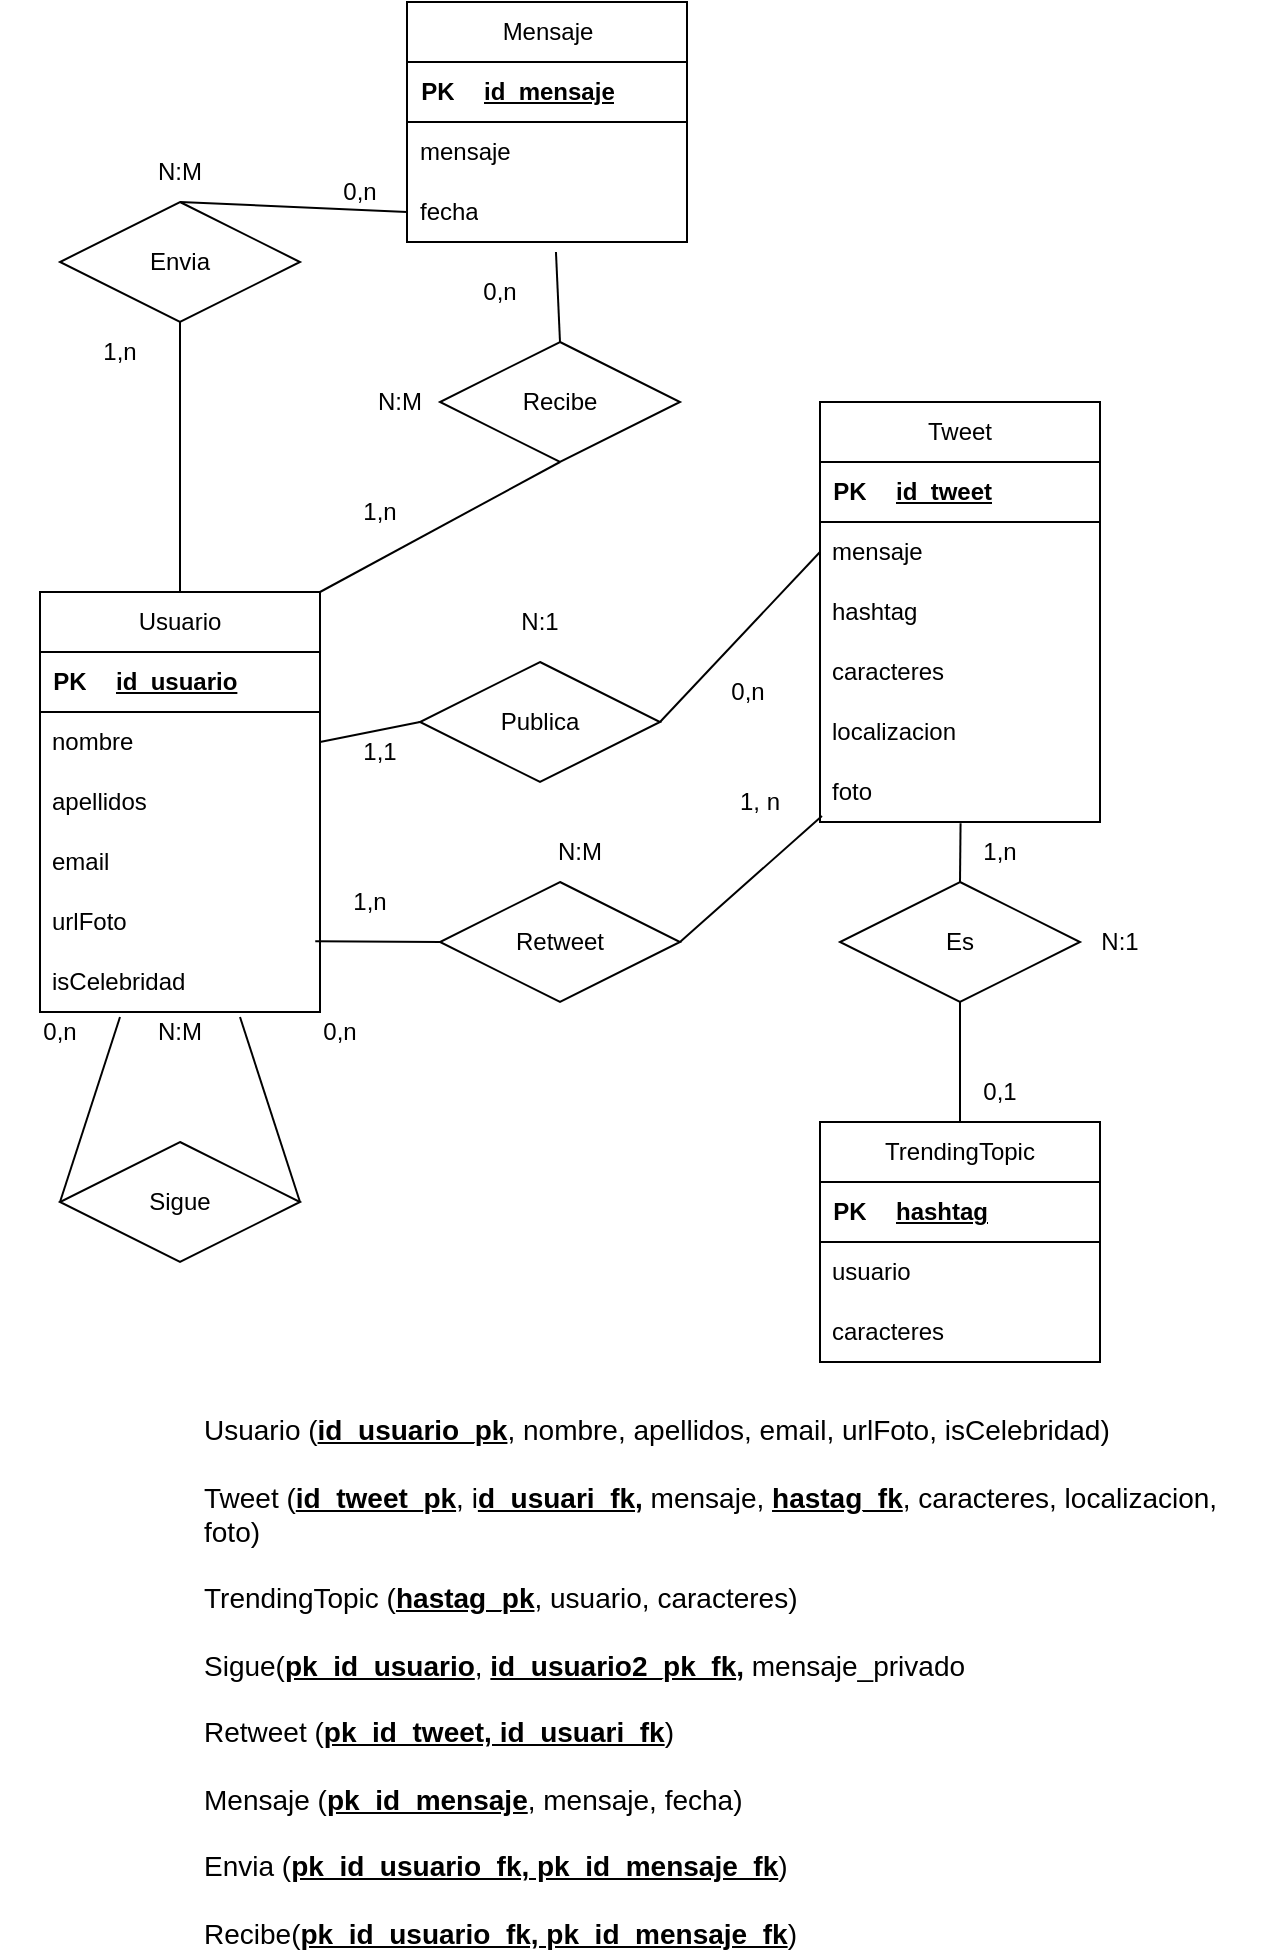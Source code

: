 <mxfile version="22.0.6" type="github">
  <diagram name="Página-1" id="OgZP_NbM3yokd9PwE1lo">
    <mxGraphModel dx="1988" dy="1881" grid="1" gridSize="10" guides="1" tooltips="1" connect="1" arrows="1" fold="1" page="1" pageScale="1" pageWidth="827" pageHeight="1169" math="0" shadow="0">
      <root>
        <mxCell id="0" />
        <mxCell id="1" parent="0" />
        <mxCell id="s13MQNfYXoc7W4M39cxg-8" value="Tweet" style="swimlane;fontStyle=0;childLayout=stackLayout;horizontal=1;startSize=30;horizontalStack=0;resizeParent=1;resizeParentMax=0;resizeLast=0;collapsible=1;marginBottom=0;whiteSpace=wrap;html=1;" parent="1" vertex="1">
          <mxGeometry x="450" y="50" width="140" height="210" as="geometry" />
        </mxCell>
        <mxCell id="s13MQNfYXoc7W4M39cxg-9" value="" style="shape=table;startSize=0;container=1;collapsible=1;childLayout=tableLayout;fixedRows=1;rowLines=0;fontStyle=0;align=center;resizeLast=1;strokeColor=none;fillColor=none;collapsible=0;" parent="s13MQNfYXoc7W4M39cxg-8" vertex="1">
          <mxGeometry y="30" width="140" height="30" as="geometry" />
        </mxCell>
        <mxCell id="s13MQNfYXoc7W4M39cxg-10" value="" style="shape=tableRow;horizontal=0;startSize=0;swimlaneHead=0;swimlaneBody=0;fillColor=none;collapsible=0;dropTarget=0;points=[[0,0.5],[1,0.5]];portConstraint=eastwest;top=0;left=0;right=0;bottom=1;" parent="s13MQNfYXoc7W4M39cxg-9" vertex="1">
          <mxGeometry width="140" height="30" as="geometry" />
        </mxCell>
        <mxCell id="s13MQNfYXoc7W4M39cxg-11" value="PK" style="shape=partialRectangle;connectable=0;fillColor=none;top=0;left=0;bottom=0;right=0;fontStyle=1;overflow=hidden;whiteSpace=wrap;html=1;" parent="s13MQNfYXoc7W4M39cxg-10" vertex="1">
          <mxGeometry width="30" height="30" as="geometry">
            <mxRectangle width="30" height="30" as="alternateBounds" />
          </mxGeometry>
        </mxCell>
        <mxCell id="s13MQNfYXoc7W4M39cxg-12" value="id_tweet" style="shape=partialRectangle;connectable=0;fillColor=none;top=0;left=0;bottom=0;right=0;align=left;spacingLeft=6;fontStyle=5;overflow=hidden;whiteSpace=wrap;html=1;" parent="s13MQNfYXoc7W4M39cxg-10" vertex="1">
          <mxGeometry x="30" width="110" height="30" as="geometry">
            <mxRectangle width="110" height="30" as="alternateBounds" />
          </mxGeometry>
        </mxCell>
        <mxCell id="s13MQNfYXoc7W4M39cxg-14" value="mensaje" style="text;strokeColor=none;fillColor=none;align=left;verticalAlign=middle;spacingLeft=4;spacingRight=4;overflow=hidden;points=[[0,0.5],[1,0.5]];portConstraint=eastwest;rotatable=0;whiteSpace=wrap;html=1;" parent="s13MQNfYXoc7W4M39cxg-8" vertex="1">
          <mxGeometry y="60" width="140" height="30" as="geometry" />
        </mxCell>
        <mxCell id="s13MQNfYXoc7W4M39cxg-15" value="hashtag" style="text;strokeColor=none;fillColor=none;align=left;verticalAlign=middle;spacingLeft=4;spacingRight=4;overflow=hidden;points=[[0,0.5],[1,0.5]];portConstraint=eastwest;rotatable=0;whiteSpace=wrap;html=1;" parent="s13MQNfYXoc7W4M39cxg-8" vertex="1">
          <mxGeometry y="90" width="140" height="30" as="geometry" />
        </mxCell>
        <mxCell id="s13MQNfYXoc7W4M39cxg-16" value="caracteres" style="text;strokeColor=none;fillColor=none;align=left;verticalAlign=middle;spacingLeft=4;spacingRight=4;overflow=hidden;points=[[0,0.5],[1,0.5]];portConstraint=eastwest;rotatable=0;whiteSpace=wrap;html=1;" parent="s13MQNfYXoc7W4M39cxg-8" vertex="1">
          <mxGeometry y="120" width="140" height="30" as="geometry" />
        </mxCell>
        <mxCell id="s13MQNfYXoc7W4M39cxg-56" value="localizacion" style="text;strokeColor=none;fillColor=none;align=left;verticalAlign=middle;spacingLeft=4;spacingRight=4;overflow=hidden;points=[[0,0.5],[1,0.5]];portConstraint=eastwest;rotatable=0;whiteSpace=wrap;html=1;" parent="s13MQNfYXoc7W4M39cxg-8" vertex="1">
          <mxGeometry y="150" width="140" height="30" as="geometry" />
        </mxCell>
        <mxCell id="s13MQNfYXoc7W4M39cxg-17" value="foto" style="text;strokeColor=none;fillColor=none;align=left;verticalAlign=middle;spacingLeft=4;spacingRight=4;overflow=hidden;points=[[0,0.5],[1,0.5]];portConstraint=eastwest;rotatable=0;whiteSpace=wrap;html=1;" parent="s13MQNfYXoc7W4M39cxg-8" vertex="1">
          <mxGeometry y="180" width="140" height="30" as="geometry" />
        </mxCell>
        <mxCell id="s13MQNfYXoc7W4M39cxg-19" value="Usuario" style="swimlane;fontStyle=0;childLayout=stackLayout;horizontal=1;startSize=30;horizontalStack=0;resizeParent=1;resizeParentMax=0;resizeLast=0;collapsible=1;marginBottom=0;whiteSpace=wrap;html=1;" parent="1" vertex="1">
          <mxGeometry x="60" y="145" width="140" height="210" as="geometry" />
        </mxCell>
        <mxCell id="s13MQNfYXoc7W4M39cxg-20" value="" style="shape=table;startSize=0;container=1;collapsible=1;childLayout=tableLayout;fixedRows=1;rowLines=0;fontStyle=0;align=center;resizeLast=1;strokeColor=none;fillColor=none;collapsible=0;" parent="s13MQNfYXoc7W4M39cxg-19" vertex="1">
          <mxGeometry y="30" width="140" height="30" as="geometry" />
        </mxCell>
        <mxCell id="s13MQNfYXoc7W4M39cxg-21" value="" style="shape=tableRow;horizontal=0;startSize=0;swimlaneHead=0;swimlaneBody=0;fillColor=none;collapsible=0;dropTarget=0;points=[[0,0.5],[1,0.5]];portConstraint=eastwest;top=0;left=0;right=0;bottom=1;" parent="s13MQNfYXoc7W4M39cxg-20" vertex="1">
          <mxGeometry width="140" height="30" as="geometry" />
        </mxCell>
        <mxCell id="s13MQNfYXoc7W4M39cxg-22" value="PK" style="shape=partialRectangle;connectable=0;fillColor=none;top=0;left=0;bottom=0;right=0;fontStyle=1;overflow=hidden;whiteSpace=wrap;html=1;" parent="s13MQNfYXoc7W4M39cxg-21" vertex="1">
          <mxGeometry width="30" height="30" as="geometry">
            <mxRectangle width="30" height="30" as="alternateBounds" />
          </mxGeometry>
        </mxCell>
        <mxCell id="s13MQNfYXoc7W4M39cxg-23" value="id_usuario" style="shape=partialRectangle;connectable=0;fillColor=none;top=0;left=0;bottom=0;right=0;align=left;spacingLeft=6;fontStyle=5;overflow=hidden;whiteSpace=wrap;html=1;" parent="s13MQNfYXoc7W4M39cxg-21" vertex="1">
          <mxGeometry x="30" width="110" height="30" as="geometry">
            <mxRectangle width="110" height="30" as="alternateBounds" />
          </mxGeometry>
        </mxCell>
        <mxCell id="s13MQNfYXoc7W4M39cxg-24" value="nombre" style="text;strokeColor=none;fillColor=none;align=left;verticalAlign=middle;spacingLeft=4;spacingRight=4;overflow=hidden;points=[[0,0.5],[1,0.5]];portConstraint=eastwest;rotatable=0;whiteSpace=wrap;html=1;" parent="s13MQNfYXoc7W4M39cxg-19" vertex="1">
          <mxGeometry y="60" width="140" height="30" as="geometry" />
        </mxCell>
        <mxCell id="s13MQNfYXoc7W4M39cxg-25" value="apellidos" style="text;strokeColor=none;fillColor=none;align=left;verticalAlign=middle;spacingLeft=4;spacingRight=4;overflow=hidden;points=[[0,0.5],[1,0.5]];portConstraint=eastwest;rotatable=0;whiteSpace=wrap;html=1;" parent="s13MQNfYXoc7W4M39cxg-19" vertex="1">
          <mxGeometry y="90" width="140" height="30" as="geometry" />
        </mxCell>
        <mxCell id="mRNTsra2dq2ffMZ_S3t9-1" value="email" style="text;strokeColor=none;fillColor=none;align=left;verticalAlign=middle;spacingLeft=4;spacingRight=4;overflow=hidden;points=[[0,0.5],[1,0.5]];portConstraint=eastwest;rotatable=0;whiteSpace=wrap;html=1;" parent="s13MQNfYXoc7W4M39cxg-19" vertex="1">
          <mxGeometry y="120" width="140" height="30" as="geometry" />
        </mxCell>
        <mxCell id="559qUEmDnsinvbpg32ZU-1" value="urlFoto" style="text;strokeColor=none;fillColor=none;align=left;verticalAlign=middle;spacingLeft=4;spacingRight=4;overflow=hidden;points=[[0,0.5],[1,0.5]];portConstraint=eastwest;rotatable=0;whiteSpace=wrap;html=1;" vertex="1" parent="s13MQNfYXoc7W4M39cxg-19">
          <mxGeometry y="150" width="140" height="30" as="geometry" />
        </mxCell>
        <mxCell id="s13MQNfYXoc7W4M39cxg-26" value="isCelebridad" style="text;strokeColor=none;fillColor=none;align=left;verticalAlign=middle;spacingLeft=4;spacingRight=4;overflow=hidden;points=[[0,0.5],[1,0.5]];portConstraint=eastwest;rotatable=0;whiteSpace=wrap;html=1;" parent="s13MQNfYXoc7W4M39cxg-19" vertex="1">
          <mxGeometry y="180" width="140" height="30" as="geometry" />
        </mxCell>
        <mxCell id="s13MQNfYXoc7W4M39cxg-31" value="TrendingTopic" style="swimlane;fontStyle=0;childLayout=stackLayout;horizontal=1;startSize=30;horizontalStack=0;resizeParent=1;resizeParentMax=0;resizeLast=0;collapsible=1;marginBottom=0;whiteSpace=wrap;html=1;" parent="1" vertex="1">
          <mxGeometry x="450" y="410" width="140" height="120" as="geometry" />
        </mxCell>
        <mxCell id="s13MQNfYXoc7W4M39cxg-32" value="" style="shape=table;startSize=0;container=1;collapsible=1;childLayout=tableLayout;fixedRows=1;rowLines=0;fontStyle=0;align=center;resizeLast=1;strokeColor=none;fillColor=none;collapsible=0;" parent="s13MQNfYXoc7W4M39cxg-31" vertex="1">
          <mxGeometry y="30" width="140" height="30" as="geometry" />
        </mxCell>
        <mxCell id="s13MQNfYXoc7W4M39cxg-33" value="" style="shape=tableRow;horizontal=0;startSize=0;swimlaneHead=0;swimlaneBody=0;fillColor=none;collapsible=0;dropTarget=0;points=[[0,0.5],[1,0.5]];portConstraint=eastwest;top=0;left=0;right=0;bottom=1;" parent="s13MQNfYXoc7W4M39cxg-32" vertex="1">
          <mxGeometry width="140" height="30" as="geometry" />
        </mxCell>
        <mxCell id="s13MQNfYXoc7W4M39cxg-34" value="PK" style="shape=partialRectangle;connectable=0;fillColor=none;top=0;left=0;bottom=0;right=0;fontStyle=1;overflow=hidden;whiteSpace=wrap;html=1;" parent="s13MQNfYXoc7W4M39cxg-33" vertex="1">
          <mxGeometry width="30" height="30" as="geometry">
            <mxRectangle width="30" height="30" as="alternateBounds" />
          </mxGeometry>
        </mxCell>
        <mxCell id="s13MQNfYXoc7W4M39cxg-35" value="hashtag" style="shape=partialRectangle;connectable=0;fillColor=none;top=0;left=0;bottom=0;right=0;align=left;spacingLeft=6;fontStyle=5;overflow=hidden;whiteSpace=wrap;html=1;" parent="s13MQNfYXoc7W4M39cxg-33" vertex="1">
          <mxGeometry x="30" width="110" height="30" as="geometry">
            <mxRectangle width="110" height="30" as="alternateBounds" />
          </mxGeometry>
        </mxCell>
        <mxCell id="s13MQNfYXoc7W4M39cxg-36" value="usuario" style="text;strokeColor=none;fillColor=none;align=left;verticalAlign=middle;spacingLeft=4;spacingRight=4;overflow=hidden;points=[[0,0.5],[1,0.5]];portConstraint=eastwest;rotatable=0;whiteSpace=wrap;html=1;" parent="s13MQNfYXoc7W4M39cxg-31" vertex="1">
          <mxGeometry y="60" width="140" height="30" as="geometry" />
        </mxCell>
        <mxCell id="s13MQNfYXoc7W4M39cxg-40" value="caracteres" style="text;strokeColor=none;fillColor=none;align=left;verticalAlign=middle;spacingLeft=4;spacingRight=4;overflow=hidden;points=[[0,0.5],[1,0.5]];portConstraint=eastwest;rotatable=0;whiteSpace=wrap;html=1;" parent="s13MQNfYXoc7W4M39cxg-31" vertex="1">
          <mxGeometry y="90" width="140" height="30" as="geometry" />
        </mxCell>
        <mxCell id="s13MQNfYXoc7W4M39cxg-43" value="Publica" style="shape=rhombus;perimeter=rhombusPerimeter;whiteSpace=wrap;html=1;align=center;" parent="1" vertex="1">
          <mxGeometry x="250" y="180" width="120" height="60" as="geometry" />
        </mxCell>
        <mxCell id="s13MQNfYXoc7W4M39cxg-44" value="Es" style="shape=rhombus;perimeter=rhombusPerimeter;whiteSpace=wrap;html=1;align=center;" parent="1" vertex="1">
          <mxGeometry x="460" y="290" width="120" height="60" as="geometry" />
        </mxCell>
        <mxCell id="s13MQNfYXoc7W4M39cxg-45" value="Sigue" style="shape=rhombus;perimeter=rhombusPerimeter;whiteSpace=wrap;html=1;align=center;" parent="1" vertex="1">
          <mxGeometry x="70" y="420" width="120" height="60" as="geometry" />
        </mxCell>
        <mxCell id="s13MQNfYXoc7W4M39cxg-46" value="" style="endArrow=none;html=1;rounded=0;entryX=0;entryY=0.5;entryDx=0;entryDy=0;exitX=0;exitY=0.25;exitDx=0;exitDy=0;" parent="1" source="s13MQNfYXoc7W4M39cxg-61" target="s13MQNfYXoc7W4M39cxg-45" edge="1">
          <mxGeometry width="50" height="50" relative="1" as="geometry">
            <mxPoint x="190" y="310" as="sourcePoint" />
            <mxPoint x="240" y="260" as="targetPoint" />
          </mxGeometry>
        </mxCell>
        <mxCell id="s13MQNfYXoc7W4M39cxg-48" value="" style="endArrow=none;html=1;rounded=0;entryX=1;entryY=0.5;entryDx=0;entryDy=0;exitX=1;exitY=0.25;exitDx=0;exitDy=0;" parent="1" source="s13MQNfYXoc7W4M39cxg-61" target="s13MQNfYXoc7W4M39cxg-45" edge="1">
          <mxGeometry width="50" height="50" relative="1" as="geometry">
            <mxPoint x="119" y="203" as="sourcePoint" />
            <mxPoint x="60" y="300" as="targetPoint" />
          </mxGeometry>
        </mxCell>
        <mxCell id="s13MQNfYXoc7W4M39cxg-49" value="" style="endArrow=none;html=1;rounded=0;entryX=0;entryY=0.5;entryDx=0;entryDy=0;exitX=1;exitY=0.5;exitDx=0;exitDy=0;" parent="1" source="s13MQNfYXoc7W4M39cxg-24" target="s13MQNfYXoc7W4M39cxg-43" edge="1">
          <mxGeometry width="50" height="50" relative="1" as="geometry">
            <mxPoint x="139" y="213" as="sourcePoint" />
            <mxPoint x="80" y="330" as="targetPoint" />
          </mxGeometry>
        </mxCell>
        <mxCell id="s13MQNfYXoc7W4M39cxg-50" value="" style="endArrow=none;html=1;rounded=0;entryX=0;entryY=0.5;entryDx=0;entryDy=0;exitX=1;exitY=0.5;exitDx=0;exitDy=0;" parent="1" source="s13MQNfYXoc7W4M39cxg-43" edge="1">
          <mxGeometry width="50" height="50" relative="1" as="geometry">
            <mxPoint x="320" y="260" as="sourcePoint" />
            <mxPoint x="450" y="125" as="targetPoint" />
          </mxGeometry>
        </mxCell>
        <mxCell id="s13MQNfYXoc7W4M39cxg-54" value="" style="endArrow=none;html=1;rounded=0;entryX=0.5;entryY=0;entryDx=0;entryDy=0;exitX=0.502;exitY=1.02;exitDx=0;exitDy=0;exitPerimeter=0;" parent="1" source="s13MQNfYXoc7W4M39cxg-17" target="s13MQNfYXoc7W4M39cxg-44" edge="1">
          <mxGeometry width="50" height="50" relative="1" as="geometry">
            <mxPoint x="500" y="250" as="sourcePoint" />
            <mxPoint x="200" y="330" as="targetPoint" />
          </mxGeometry>
        </mxCell>
        <mxCell id="s13MQNfYXoc7W4M39cxg-55" value="" style="endArrow=none;html=1;rounded=0;entryX=0.5;entryY=1;entryDx=0;entryDy=0;exitX=0.5;exitY=0;exitDx=0;exitDy=0;" parent="1" source="s13MQNfYXoc7W4M39cxg-31" target="s13MQNfYXoc7W4M39cxg-44" edge="1">
          <mxGeometry width="50" height="50" relative="1" as="geometry">
            <mxPoint x="152" y="223" as="sourcePoint" />
            <mxPoint x="210" y="340" as="targetPoint" />
          </mxGeometry>
        </mxCell>
        <mxCell id="s13MQNfYXoc7W4M39cxg-57" value="0,n" style="text;html=1;strokeColor=none;fillColor=none;align=center;verticalAlign=middle;whiteSpace=wrap;rounded=0;" parent="1" vertex="1">
          <mxGeometry x="180" y="350" width="60" height="30" as="geometry" />
        </mxCell>
        <mxCell id="s13MQNfYXoc7W4M39cxg-58" value="0,n" style="text;html=1;strokeColor=none;fillColor=none;align=center;verticalAlign=middle;whiteSpace=wrap;rounded=0;" parent="1" vertex="1">
          <mxGeometry x="40" y="350" width="60" height="30" as="geometry" />
        </mxCell>
        <mxCell id="s13MQNfYXoc7W4M39cxg-59" value="1,1" style="text;html=1;strokeColor=none;fillColor=none;align=center;verticalAlign=middle;whiteSpace=wrap;rounded=0;" parent="1" vertex="1">
          <mxGeometry x="200" y="210" width="60" height="30" as="geometry" />
        </mxCell>
        <mxCell id="s13MQNfYXoc7W4M39cxg-60" value="0,n" style="text;html=1;strokeColor=none;fillColor=none;align=center;verticalAlign=middle;whiteSpace=wrap;rounded=0;" parent="1" vertex="1">
          <mxGeometry x="383.5" y="180" width="60" height="30" as="geometry" />
        </mxCell>
        <mxCell id="s13MQNfYXoc7W4M39cxg-61" value="N:M" style="text;html=1;strokeColor=none;fillColor=none;align=center;verticalAlign=middle;whiteSpace=wrap;rounded=0;" parent="1" vertex="1">
          <mxGeometry x="100" y="350" width="60" height="30" as="geometry" />
        </mxCell>
        <mxCell id="s13MQNfYXoc7W4M39cxg-62" value="N:1" style="text;html=1;strokeColor=none;fillColor=none;align=center;verticalAlign=middle;whiteSpace=wrap;rounded=0;" parent="1" vertex="1">
          <mxGeometry x="280" y="145" width="60" height="30" as="geometry" />
        </mxCell>
        <mxCell id="s13MQNfYXoc7W4M39cxg-63" value="1,n" style="text;html=1;strokeColor=none;fillColor=none;align=center;verticalAlign=middle;whiteSpace=wrap;rounded=0;" parent="1" vertex="1">
          <mxGeometry x="510" y="260" width="60" height="30" as="geometry" />
        </mxCell>
        <mxCell id="s13MQNfYXoc7W4M39cxg-64" value="0,1" style="text;html=1;strokeColor=none;fillColor=none;align=center;verticalAlign=middle;whiteSpace=wrap;rounded=0;" parent="1" vertex="1">
          <mxGeometry x="510" y="380" width="60" height="30" as="geometry" />
        </mxCell>
        <mxCell id="s13MQNfYXoc7W4M39cxg-65" value="N:1" style="text;html=1;strokeColor=none;fillColor=none;align=center;verticalAlign=middle;whiteSpace=wrap;rounded=0;" parent="1" vertex="1">
          <mxGeometry x="570" y="305" width="60" height="30" as="geometry" />
        </mxCell>
        <mxCell id="SmEJtxQbj-xSI1ypc0sR-1" value="&lt;font style=&quot;font-size: 14px;&quot;&gt;Usuario (&lt;b&gt;&lt;u&gt;id_usuario_pk&lt;/u&gt;&lt;/b&gt;, nombre, apellidos, email, urlFoto, isCelebridad)&lt;br&gt;&lt;br&gt;Tweet (&lt;u style=&quot;font-weight: bold;&quot;&gt;id_tweet_pk&lt;/u&gt;, i&lt;b&gt;&lt;u&gt;d_usuari_fk,&lt;/u&gt;&lt;/b&gt;&amp;nbsp;mensaje, &lt;u&gt;&lt;b&gt;hastag_fk&lt;/b&gt;&lt;/u&gt;, caracteres, localizacion, foto)&lt;br&gt;&lt;br&gt;TrendingTopic (&lt;u&gt;&lt;b&gt;hastag_pk&lt;/b&gt;&lt;/u&gt;, usuario, caracteres)&lt;br&gt;&lt;br&gt;Sigue(&lt;b&gt;&lt;u&gt;pk_id_usuario&lt;/u&gt;&lt;/b&gt;, &lt;b&gt;&lt;u&gt;id_usuario2_pk_fk,&lt;/u&gt;&lt;/b&gt; mensaje_privado&lt;br&gt;&lt;br&gt;Retweet (&lt;b&gt;&lt;u&gt;pk_id_tweet, id_usuari_fk&lt;/u&gt;&lt;/b&gt;)&lt;br&gt;&lt;br&gt;Mensaje (&lt;b&gt;&lt;u&gt;pk_id_mensaje&lt;/u&gt;&lt;/b&gt;, mensaje, fecha)&lt;br&gt;&lt;br&gt;Envia (&lt;b&gt;&lt;u&gt;pk_id_usuario_fk, pk_id_mensaje_fk&lt;/u&gt;&lt;/b&gt;)&lt;br&gt;&lt;br&gt;Recibe(&lt;b&gt;&lt;u&gt;pk_id_usuario_fk, pk_id_mensaje_fk&lt;/u&gt;&lt;/b&gt;)&lt;/font&gt;" style="text;html=1;strokeColor=none;fillColor=none;align=left;verticalAlign=middle;whiteSpace=wrap;rounded=0;" parent="1" vertex="1">
          <mxGeometry x="140" y="560" width="540" height="260" as="geometry" />
        </mxCell>
        <mxCell id="mRNTsra2dq2ffMZ_S3t9-2" value="Retweet" style="shape=rhombus;perimeter=rhombusPerimeter;whiteSpace=wrap;html=1;align=center;" parent="1" vertex="1">
          <mxGeometry x="260" y="290" width="120" height="60" as="geometry" />
        </mxCell>
        <mxCell id="mRNTsra2dq2ffMZ_S3t9-3" value="" style="endArrow=none;html=1;rounded=0;entryX=1;entryY=0.5;entryDx=0;entryDy=0;exitX=0.007;exitY=0.9;exitDx=0;exitDy=0;exitPerimeter=0;" parent="1" target="mRNTsra2dq2ffMZ_S3t9-2" edge="1" source="s13MQNfYXoc7W4M39cxg-17">
          <mxGeometry width="50" height="50" relative="1" as="geometry">
            <mxPoint x="590" y="203" as="sourcePoint" />
            <mxPoint x="648" y="290" as="targetPoint" />
          </mxGeometry>
        </mxCell>
        <mxCell id="mRNTsra2dq2ffMZ_S3t9-4" value="" style="endArrow=none;html=1;rounded=0;entryX=0;entryY=0.5;entryDx=0;entryDy=0;exitX=0.983;exitY=-0.178;exitDx=0;exitDy=0;exitPerimeter=0;" parent="1" target="mRNTsra2dq2ffMZ_S3t9-2" edge="1" source="s13MQNfYXoc7W4M39cxg-26">
          <mxGeometry width="50" height="50" relative="1" as="geometry">
            <mxPoint x="590" y="50" as="sourcePoint" />
            <mxPoint x="648" y="137" as="targetPoint" />
          </mxGeometry>
        </mxCell>
        <mxCell id="mRNTsra2dq2ffMZ_S3t9-5" value="N:M" style="text;html=1;strokeColor=none;fillColor=none;align=center;verticalAlign=middle;whiteSpace=wrap;rounded=0;" parent="1" vertex="1">
          <mxGeometry x="300" y="260" width="60" height="30" as="geometry" />
        </mxCell>
        <mxCell id="mRNTsra2dq2ffMZ_S3t9-6" value="Envia" style="shape=rhombus;perimeter=rhombusPerimeter;whiteSpace=wrap;html=1;align=center;" parent="1" vertex="1">
          <mxGeometry x="70" y="-50" width="120" height="60" as="geometry" />
        </mxCell>
        <mxCell id="mRNTsra2dq2ffMZ_S3t9-8" value="Mensaje" style="swimlane;fontStyle=0;childLayout=stackLayout;horizontal=1;startSize=30;horizontalStack=0;resizeParent=1;resizeParentMax=0;resizeLast=0;collapsible=1;marginBottom=0;whiteSpace=wrap;html=1;" parent="1" vertex="1">
          <mxGeometry x="243.5" y="-150" width="140" height="120" as="geometry" />
        </mxCell>
        <mxCell id="mRNTsra2dq2ffMZ_S3t9-9" value="" style="shape=table;startSize=0;container=1;collapsible=1;childLayout=tableLayout;fixedRows=1;rowLines=0;fontStyle=0;align=center;resizeLast=1;strokeColor=none;fillColor=none;collapsible=0;" parent="mRNTsra2dq2ffMZ_S3t9-8" vertex="1">
          <mxGeometry y="30" width="140" height="30" as="geometry" />
        </mxCell>
        <mxCell id="mRNTsra2dq2ffMZ_S3t9-10" value="" style="shape=tableRow;horizontal=0;startSize=0;swimlaneHead=0;swimlaneBody=0;fillColor=none;collapsible=0;dropTarget=0;points=[[0,0.5],[1,0.5]];portConstraint=eastwest;top=0;left=0;right=0;bottom=1;" parent="mRNTsra2dq2ffMZ_S3t9-9" vertex="1">
          <mxGeometry width="140" height="30" as="geometry" />
        </mxCell>
        <mxCell id="mRNTsra2dq2ffMZ_S3t9-11" value="PK" style="shape=partialRectangle;connectable=0;fillColor=none;top=0;left=0;bottom=0;right=0;fontStyle=1;overflow=hidden;whiteSpace=wrap;html=1;" parent="mRNTsra2dq2ffMZ_S3t9-10" vertex="1">
          <mxGeometry width="30" height="30" as="geometry">
            <mxRectangle width="30" height="30" as="alternateBounds" />
          </mxGeometry>
        </mxCell>
        <mxCell id="mRNTsra2dq2ffMZ_S3t9-12" value="id_mensaje" style="shape=partialRectangle;connectable=0;fillColor=none;top=0;left=0;bottom=0;right=0;align=left;spacingLeft=6;fontStyle=5;overflow=hidden;whiteSpace=wrap;html=1;" parent="mRNTsra2dq2ffMZ_S3t9-10" vertex="1">
          <mxGeometry x="30" width="110" height="30" as="geometry">
            <mxRectangle width="110" height="30" as="alternateBounds" />
          </mxGeometry>
        </mxCell>
        <mxCell id="mRNTsra2dq2ffMZ_S3t9-13" value="mensaje" style="text;strokeColor=none;fillColor=none;align=left;verticalAlign=middle;spacingLeft=4;spacingRight=4;overflow=hidden;points=[[0,0.5],[1,0.5]];portConstraint=eastwest;rotatable=0;whiteSpace=wrap;html=1;" parent="mRNTsra2dq2ffMZ_S3t9-8" vertex="1">
          <mxGeometry y="60" width="140" height="30" as="geometry" />
        </mxCell>
        <mxCell id="mRNTsra2dq2ffMZ_S3t9-14" value="fecha" style="text;strokeColor=none;fillColor=none;align=left;verticalAlign=middle;spacingLeft=4;spacingRight=4;overflow=hidden;points=[[0,0.5],[1,0.5]];portConstraint=eastwest;rotatable=0;whiteSpace=wrap;html=1;" parent="mRNTsra2dq2ffMZ_S3t9-8" vertex="1">
          <mxGeometry y="90" width="140" height="30" as="geometry" />
        </mxCell>
        <mxCell id="mRNTsra2dq2ffMZ_S3t9-18" value="" style="endArrow=none;html=1;rounded=0;entryX=0;entryY=0.5;entryDx=0;entryDy=0;exitX=0.5;exitY=0;exitDx=0;exitDy=0;" parent="1" source="s13MQNfYXoc7W4M39cxg-19" edge="1">
          <mxGeometry width="50" height="50" relative="1" as="geometry">
            <mxPoint x="50" y="95" as="sourcePoint" />
            <mxPoint x="130" y="10" as="targetPoint" />
          </mxGeometry>
        </mxCell>
        <mxCell id="mRNTsra2dq2ffMZ_S3t9-19" value="" style="endArrow=none;html=1;rounded=0;entryX=0.5;entryY=0;entryDx=0;entryDy=0;exitX=0;exitY=0.5;exitDx=0;exitDy=0;" parent="1" source="mRNTsra2dq2ffMZ_S3t9-14" target="mRNTsra2dq2ffMZ_S3t9-6" edge="1">
          <mxGeometry width="50" height="50" relative="1" as="geometry">
            <mxPoint x="140" y="155" as="sourcePoint" />
            <mxPoint x="140" y="20" as="targetPoint" />
          </mxGeometry>
        </mxCell>
        <mxCell id="mRNTsra2dq2ffMZ_S3t9-20" value="Recibe" style="shape=rhombus;perimeter=rhombusPerimeter;whiteSpace=wrap;html=1;align=center;" parent="1" vertex="1">
          <mxGeometry x="260" y="20" width="120" height="60" as="geometry" />
        </mxCell>
        <mxCell id="mRNTsra2dq2ffMZ_S3t9-22" value="" style="endArrow=none;html=1;rounded=0;entryX=0.5;entryY=1;entryDx=0;entryDy=0;exitX=1;exitY=0;exitDx=0;exitDy=0;" parent="1" source="s13MQNfYXoc7W4M39cxg-19" target="mRNTsra2dq2ffMZ_S3t9-20" edge="1">
          <mxGeometry width="50" height="50" relative="1" as="geometry">
            <mxPoint x="140" y="155" as="sourcePoint" />
            <mxPoint x="140" y="20" as="targetPoint" />
          </mxGeometry>
        </mxCell>
        <mxCell id="mRNTsra2dq2ffMZ_S3t9-23" value="" style="endArrow=none;html=1;rounded=0;entryX=0.5;entryY=0;entryDx=0;entryDy=0;exitX=0.532;exitY=1.167;exitDx=0;exitDy=0;exitPerimeter=0;" parent="1" source="mRNTsra2dq2ffMZ_S3t9-14" target="mRNTsra2dq2ffMZ_S3t9-20" edge="1">
          <mxGeometry width="50" height="50" relative="1" as="geometry">
            <mxPoint x="210" y="155" as="sourcePoint" />
            <mxPoint x="330" y="90" as="targetPoint" />
          </mxGeometry>
        </mxCell>
        <mxCell id="mRNTsra2dq2ffMZ_S3t9-24" value="1,n" style="text;html=1;strokeColor=none;fillColor=none;align=center;verticalAlign=middle;whiteSpace=wrap;rounded=0;" parent="1" vertex="1">
          <mxGeometry x="70" y="10" width="60" height="30" as="geometry" />
        </mxCell>
        <mxCell id="mRNTsra2dq2ffMZ_S3t9-25" value="0,n" style="text;html=1;strokeColor=none;fillColor=none;align=center;verticalAlign=middle;whiteSpace=wrap;rounded=0;" parent="1" vertex="1">
          <mxGeometry x="190" y="-70" width="60" height="30" as="geometry" />
        </mxCell>
        <mxCell id="mRNTsra2dq2ffMZ_S3t9-26" value="N:M" style="text;html=1;strokeColor=none;fillColor=none;align=center;verticalAlign=middle;whiteSpace=wrap;rounded=0;" parent="1" vertex="1">
          <mxGeometry x="100" y="-80" width="60" height="30" as="geometry" />
        </mxCell>
        <mxCell id="mRNTsra2dq2ffMZ_S3t9-27" value="0,n" style="text;html=1;strokeColor=none;fillColor=none;align=center;verticalAlign=middle;whiteSpace=wrap;rounded=0;" parent="1" vertex="1">
          <mxGeometry x="260" y="-20" width="60" height="30" as="geometry" />
        </mxCell>
        <mxCell id="mRNTsra2dq2ffMZ_S3t9-28" value="1,n" style="text;html=1;strokeColor=none;fillColor=none;align=center;verticalAlign=middle;whiteSpace=wrap;rounded=0;" parent="1" vertex="1">
          <mxGeometry x="200" y="90" width="60" height="30" as="geometry" />
        </mxCell>
        <mxCell id="mRNTsra2dq2ffMZ_S3t9-30" value="N:M" style="text;html=1;strokeColor=none;fillColor=none;align=center;verticalAlign=middle;whiteSpace=wrap;rounded=0;" parent="1" vertex="1">
          <mxGeometry x="210" y="35" width="60" height="30" as="geometry" />
        </mxCell>
        <mxCell id="559qUEmDnsinvbpg32ZU-3" value="1, n" style="text;html=1;strokeColor=none;fillColor=none;align=center;verticalAlign=middle;whiteSpace=wrap;rounded=0;" vertex="1" parent="1">
          <mxGeometry x="390" y="235" width="60" height="30" as="geometry" />
        </mxCell>
        <mxCell id="559qUEmDnsinvbpg32ZU-4" value="1,n" style="text;html=1;strokeColor=none;fillColor=none;align=center;verticalAlign=middle;whiteSpace=wrap;rounded=0;" vertex="1" parent="1">
          <mxGeometry x="200" y="290" width="50" height="20" as="geometry" />
        </mxCell>
      </root>
    </mxGraphModel>
  </diagram>
</mxfile>
